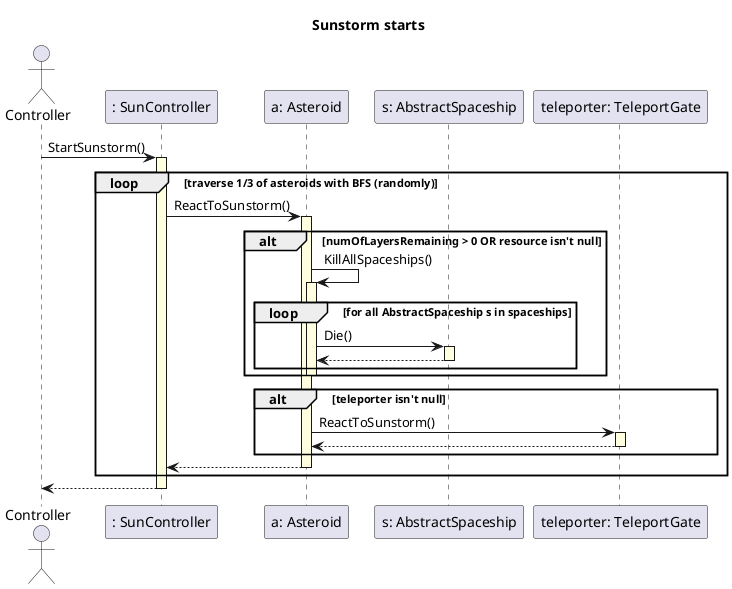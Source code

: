 @startuml
skinparam SequenceLifeLineBackgroundColor LightYellow

title "Sunstorm starts"

actor Controller as C

participant ": SunController" as sun
participant "a: Asteroid" as a
participant "s: AbstractSpaceship" as c
participant "teleporter: TeleportGate" as t

C -> sun ++ : StartSunstorm()

    loop traverse 1/3 of asteroids with BFS (randomly)

        sun -> a ++ : ReactToSunstorm()

            alt numOfLayersRemaining > 0 OR resource isn't null

                a -> a ++ : KillAllSpaceships()

                    loop for all AbstractSpaceship s in spaceships

                        a -> c ++ : Die()
                        c --> a --

                    end

                deactivate a

            end

            alt teleporter isn't null

                a -> t ++ : ReactToSunstorm()
                t --> a --

            end

        a --> sun --

    end

sun --> C --

@enduml
